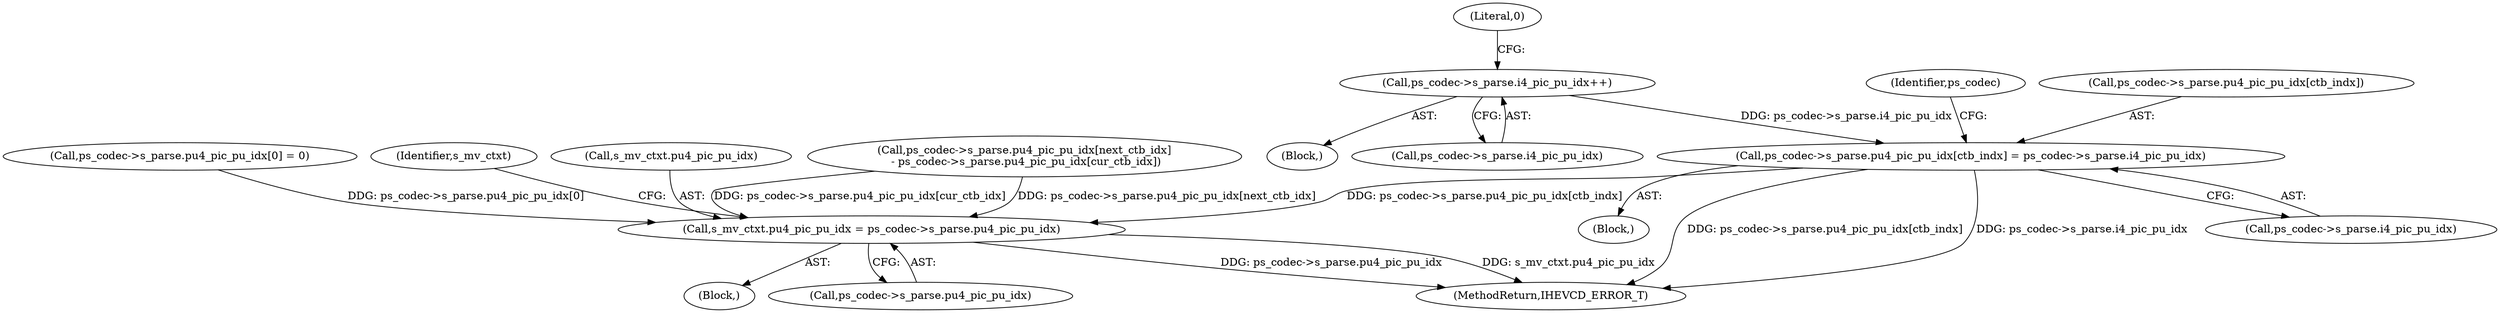 digraph "0_Android_bcfc7124f6ef9f1ec128fb2e90de774a5b33d199_0@array" {
"1002221" [label="(Call,ps_codec->s_parse.pu4_pic_pu_idx[ctb_indx] = ps_codec->s_parse.i4_pic_pu_idx)"];
"1001894" [label="(Call,ps_codec->s_parse.i4_pic_pu_idx++)"];
"1003274" [label="(Call,s_mv_ctxt.pu4_pic_pu_idx = ps_codec->s_parse.pu4_pic_pu_idx)"];
"1005079" [label="(MethodReturn,IHEVCD_ERROR_T)"];
"1001902" [label="(Literal,0)"];
"1001895" [label="(Call,ps_codec->s_parse.i4_pic_pu_idx)"];
"1000518" [label="(Call,ps_codec->s_parse.pu4_pic_pu_idx[0] = 0)"];
"1002229" [label="(Call,ps_codec->s_parse.i4_pic_pu_idx)"];
"1003207" [label="(Block,)"];
"1002092" [label="(Block,)"];
"1003278" [label="(Call,ps_codec->s_parse.pu4_pic_pu_idx)"];
"1002237" [label="(Identifier,ps_codec)"];
"1001711" [label="(Block,)"];
"1003274" [label="(Call,s_mv_ctxt.pu4_pic_pu_idx = ps_codec->s_parse.pu4_pic_pu_idx)"];
"1003285" [label="(Identifier,s_mv_ctxt)"];
"1003275" [label="(Call,s_mv_ctxt.pu4_pic_pu_idx)"];
"1002221" [label="(Call,ps_codec->s_parse.pu4_pic_pu_idx[ctb_indx] = ps_codec->s_parse.i4_pic_pu_idx)"];
"1002222" [label="(Call,ps_codec->s_parse.pu4_pic_pu_idx[ctb_indx])"];
"1001894" [label="(Call,ps_codec->s_parse.i4_pic_pu_idx++)"];
"1003157" [label="(Call,ps_codec->s_parse.pu4_pic_pu_idx[next_ctb_idx]\n - ps_codec->s_parse.pu4_pic_pu_idx[cur_ctb_idx])"];
"1002221" -> "1002092"  [label="AST: "];
"1002221" -> "1002229"  [label="CFG: "];
"1002222" -> "1002221"  [label="AST: "];
"1002229" -> "1002221"  [label="AST: "];
"1002237" -> "1002221"  [label="CFG: "];
"1002221" -> "1005079"  [label="DDG: ps_codec->s_parse.pu4_pic_pu_idx[ctb_indx]"];
"1002221" -> "1005079"  [label="DDG: ps_codec->s_parse.i4_pic_pu_idx"];
"1001894" -> "1002221"  [label="DDG: ps_codec->s_parse.i4_pic_pu_idx"];
"1002221" -> "1003274"  [label="DDG: ps_codec->s_parse.pu4_pic_pu_idx[ctb_indx]"];
"1001894" -> "1001711"  [label="AST: "];
"1001894" -> "1001895"  [label="CFG: "];
"1001895" -> "1001894"  [label="AST: "];
"1001902" -> "1001894"  [label="CFG: "];
"1003274" -> "1003207"  [label="AST: "];
"1003274" -> "1003278"  [label="CFG: "];
"1003275" -> "1003274"  [label="AST: "];
"1003278" -> "1003274"  [label="AST: "];
"1003285" -> "1003274"  [label="CFG: "];
"1003274" -> "1005079"  [label="DDG: ps_codec->s_parse.pu4_pic_pu_idx"];
"1003274" -> "1005079"  [label="DDG: s_mv_ctxt.pu4_pic_pu_idx"];
"1003157" -> "1003274"  [label="DDG: ps_codec->s_parse.pu4_pic_pu_idx[next_ctb_idx]"];
"1003157" -> "1003274"  [label="DDG: ps_codec->s_parse.pu4_pic_pu_idx[cur_ctb_idx]"];
"1000518" -> "1003274"  [label="DDG: ps_codec->s_parse.pu4_pic_pu_idx[0]"];
}
